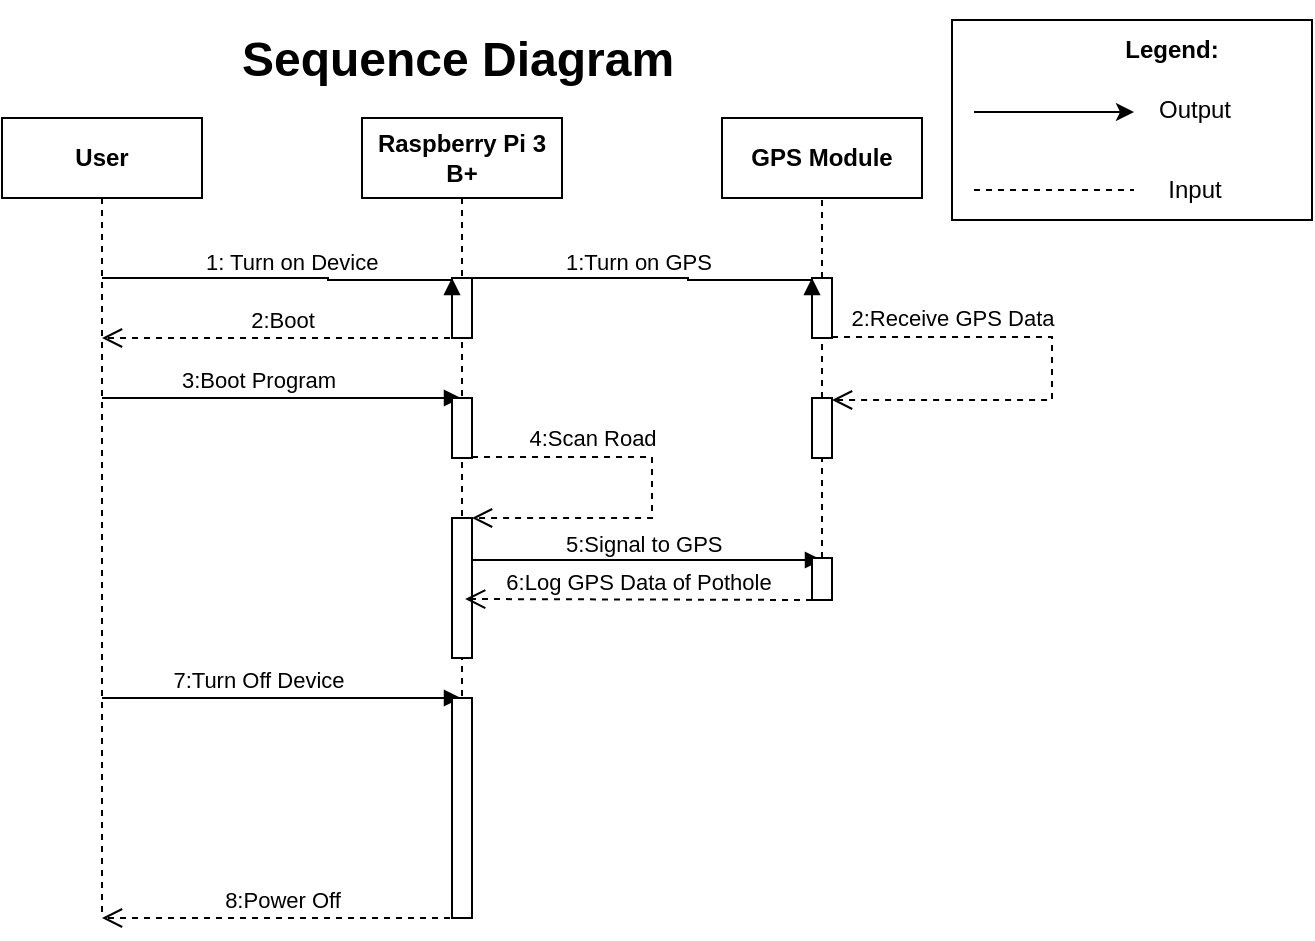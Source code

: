 <mxfile version="22.1.9" type="google">
  <diagram name="Page-1" id="2YBvvXClWsGukQMizWep">
    <mxGraphModel grid="0" page="1" gridSize="10" guides="1" tooltips="1" connect="1" arrows="1" fold="1" pageScale="1" pageWidth="850" pageHeight="1100" math="0" shadow="0">
      <root>
        <mxCell id="0" />
        <mxCell id="1" parent="0" />
        <mxCell id="aM9ryv3xv72pqoxQDRHE-1" value="&lt;b&gt;User&lt;/b&gt;" style="shape=umlLifeline;perimeter=lifelinePerimeter;whiteSpace=wrap;html=1;container=0;dropTarget=0;collapsible=0;recursiveResize=0;outlineConnect=0;portConstraint=eastwest;newEdgeStyle={&quot;edgeStyle&quot;:&quot;elbowEdgeStyle&quot;,&quot;elbow&quot;:&quot;vertical&quot;,&quot;curved&quot;:0,&quot;rounded&quot;:0};" vertex="1" parent="1">
          <mxGeometry x="195" y="349" width="100" height="400" as="geometry" />
        </mxCell>
        <mxCell id="aM9ryv3xv72pqoxQDRHE-5" value="Raspberry Pi 3 B+" style="shape=umlLifeline;perimeter=lifelinePerimeter;whiteSpace=wrap;html=1;container=0;dropTarget=0;collapsible=0;recursiveResize=0;outlineConnect=0;portConstraint=eastwest;newEdgeStyle={&quot;edgeStyle&quot;:&quot;elbowEdgeStyle&quot;,&quot;elbow&quot;:&quot;vertical&quot;,&quot;curved&quot;:0,&quot;rounded&quot;:0};fontStyle=1" vertex="1" parent="1">
          <mxGeometry x="375" y="349" width="100" height="400" as="geometry" />
        </mxCell>
        <mxCell id="aM9ryv3xv72pqoxQDRHE-9" value="3:Boot Program" style="html=1;verticalAlign=bottom;endArrow=block;edgeStyle=elbowEdgeStyle;elbow=vertical;curved=0;rounded=0;startArrow=none;" edge="1" parent="1" source="ikDXCQzh1jN6E5IzMO-d-29" target="aM9ryv3xv72pqoxQDRHE-5">
          <mxGeometry relative="1" as="geometry">
            <mxPoint x="245" y="489" as="sourcePoint" />
            <Array as="points">
              <mxPoint x="320" y="489" />
            </Array>
            <mxPoint x="410" y="489" as="targetPoint" />
          </mxGeometry>
        </mxCell>
        <mxCell id="aM9ryv3xv72pqoxQDRHE-10" value="2:Boot" style="html=1;verticalAlign=bottom;endArrow=open;dashed=1;endSize=8;edgeStyle=elbowEdgeStyle;elbow=vertical;curved=0;rounded=0;" edge="1" parent="1">
          <mxGeometry relative="1" as="geometry">
            <mxPoint x="245" y="459" as="targetPoint" />
            <Array as="points">
              <mxPoint x="340" y="459" />
            </Array>
            <mxPoint x="425" y="459" as="sourcePoint" />
          </mxGeometry>
        </mxCell>
        <mxCell id="ikDXCQzh1jN6E5IzMO-d-1" value="GPS Module" style="rounded=0;whiteSpace=wrap;html=1;fontStyle=1" vertex="1" parent="1">
          <mxGeometry x="555" y="349" width="100" height="40" as="geometry" />
        </mxCell>
        <mxCell id="ikDXCQzh1jN6E5IzMO-d-2" value="" style="endArrow=none;dashed=1;html=1;rounded=0;entryX=0.5;entryY=1;entryDx=0;entryDy=0;" edge="1" parent="1" source="gpF_qei_ut7LWiLBiPSx-15" target="ikDXCQzh1jN6E5IzMO-d-1">
          <mxGeometry width="50" height="50" relative="1" as="geometry">
            <mxPoint x="605" y="749" as="sourcePoint" />
            <mxPoint x="605" y="589" as="targetPoint" />
          </mxGeometry>
        </mxCell>
        <mxCell id="ikDXCQzh1jN6E5IzMO-d-9" value="8:Power Off" style="html=1;verticalAlign=bottom;endArrow=open;dashed=1;endSize=8;edgeStyle=elbowEdgeStyle;elbow=vertical;curved=0;rounded=0;" edge="1" parent="1">
          <mxGeometry relative="1" as="geometry">
            <mxPoint x="245" y="749" as="targetPoint" />
            <Array as="points">
              <mxPoint x="350" y="749" />
            </Array>
            <mxPoint x="425" y="749" as="sourcePoint" />
          </mxGeometry>
        </mxCell>
        <mxCell id="ikDXCQzh1jN6E5IzMO-d-17" value="7:Turn Off Device" style="html=1;verticalAlign=bottom;endArrow=block;edgeStyle=elbowEdgeStyle;elbow=vertical;curved=0;rounded=0;startArrow=none;" edge="1" parent="1" source="ikDXCQzh1jN6E5IzMO-d-34" target="aM9ryv3xv72pqoxQDRHE-5">
          <mxGeometry relative="1" as="geometry">
            <mxPoint x="245" y="639" as="sourcePoint" />
            <Array as="points">
              <mxPoint x="320" y="639" />
            </Array>
            <mxPoint x="410" y="639" as="targetPoint" />
          </mxGeometry>
        </mxCell>
        <mxCell id="ikDXCQzh1jN6E5IzMO-d-22" value="" style="rounded=0;whiteSpace=wrap;html=1;direction=south;" vertex="1" parent="1">
          <mxGeometry x="420" y="429" width="10" height="30" as="geometry" />
        </mxCell>
        <mxCell id="ikDXCQzh1jN6E5IzMO-d-31" value="" style="html=1;verticalAlign=bottom;endArrow=none;edgeStyle=elbowEdgeStyle;elbow=vertical;curved=0;rounded=0;" edge="1" parent="1" target="ikDXCQzh1jN6E5IzMO-d-29">
          <mxGeometry relative="1" as="geometry">
            <mxPoint x="245" y="489" as="sourcePoint" />
            <Array as="points" />
            <mxPoint x="425" y="489" as="targetPoint" />
          </mxGeometry>
        </mxCell>
        <mxCell id="ikDXCQzh1jN6E5IzMO-d-29" value="" style="rounded=0;whiteSpace=wrap;html=1;direction=south;" vertex="1" parent="1">
          <mxGeometry x="420" y="489" width="10" height="30" as="geometry" />
        </mxCell>
        <mxCell id="ikDXCQzh1jN6E5IzMO-d-28" value="" style="rounded=0;whiteSpace=wrap;html=1;direction=south;" vertex="1" parent="1">
          <mxGeometry x="420" y="549" width="10" height="70" as="geometry" />
        </mxCell>
        <mxCell id="ikDXCQzh1jN6E5IzMO-d-35" value="" style="html=1;verticalAlign=bottom;endArrow=none;edgeStyle=elbowEdgeStyle;elbow=vertical;curved=0;rounded=0;" edge="1" parent="1" target="ikDXCQzh1jN6E5IzMO-d-34">
          <mxGeometry relative="1" as="geometry">
            <mxPoint x="245" y="639" as="sourcePoint" />
            <Array as="points" />
            <mxPoint x="425" y="639" as="targetPoint" />
          </mxGeometry>
        </mxCell>
        <mxCell id="ikDXCQzh1jN6E5IzMO-d-34" value="" style="rounded=0;whiteSpace=wrap;html=1;direction=south;" vertex="1" parent="1">
          <mxGeometry x="420" y="639" width="10" height="110" as="geometry" />
        </mxCell>
        <mxCell id="ikDXCQzh1jN6E5IzMO-d-44" value="" style="rounded=0;whiteSpace=wrap;html=1;" vertex="1" parent="1">
          <mxGeometry x="670" y="300" width="180" height="100" as="geometry" />
        </mxCell>
        <mxCell id="ikDXCQzh1jN6E5IzMO-d-36" value="&lt;h1&gt;Sequence Diagram&lt;/h1&gt;" style="text;html=1;strokeColor=none;fillColor=none;spacing=5;spacingTop=-20;whiteSpace=wrap;overflow=hidden;rounded=0;" vertex="1" parent="1">
          <mxGeometry x="310" y="300" width="230" height="41" as="geometry" />
        </mxCell>
        <mxCell id="ikDXCQzh1jN6E5IzMO-d-37" value="Legend:" style="text;html=1;strokeColor=none;fillColor=none;align=center;verticalAlign=middle;whiteSpace=wrap;rounded=0;fontStyle=1" vertex="1" parent="1">
          <mxGeometry x="750" y="300" width="60" height="30" as="geometry" />
        </mxCell>
        <mxCell id="ikDXCQzh1jN6E5IzMO-d-38" value="" style="endArrow=classic;html=1;rounded=0;" edge="1" parent="1">
          <mxGeometry width="50" height="50" relative="1" as="geometry">
            <mxPoint x="681" y="346" as="sourcePoint" />
            <mxPoint x="761" y="346" as="targetPoint" />
          </mxGeometry>
        </mxCell>
        <mxCell id="ikDXCQzh1jN6E5IzMO-d-40" value="" style="endArrow=none;dashed=1;html=1;rounded=0;" edge="1" parent="1">
          <mxGeometry width="50" height="50" relative="1" as="geometry">
            <mxPoint x="681" y="385" as="sourcePoint" />
            <mxPoint x="761" y="385" as="targetPoint" />
            <Array as="points" />
          </mxGeometry>
        </mxCell>
        <mxCell id="ikDXCQzh1jN6E5IzMO-d-42" value="Output" style="text;html=1;align=center;verticalAlign=middle;resizable=0;points=[];autosize=1;strokeColor=none;fillColor=none;" vertex="1" parent="1">
          <mxGeometry x="761" y="330" width="60" height="30" as="geometry" />
        </mxCell>
        <mxCell id="ikDXCQzh1jN6E5IzMO-d-43" value="Input" style="text;html=1;align=center;verticalAlign=middle;resizable=0;points=[];autosize=1;strokeColor=none;fillColor=none;" vertex="1" parent="1">
          <mxGeometry x="766" y="370" width="50" height="30" as="geometry" />
        </mxCell>
        <mxCell id="gpF_qei_ut7LWiLBiPSx-16" value="" style="endArrow=none;dashed=1;html=1;rounded=0;entryX=1;entryY=0.5;entryDx=0;entryDy=0;" edge="1" parent="1" source="gpF_qei_ut7LWiLBiPSx-24" target="gpF_qei_ut7LWiLBiPSx-15">
          <mxGeometry width="50" height="50" relative="1" as="geometry">
            <mxPoint x="605" y="749" as="sourcePoint" />
            <mxPoint x="605" y="389" as="targetPoint" />
          </mxGeometry>
        </mxCell>
        <mxCell id="gpF_qei_ut7LWiLBiPSx-15" value="" style="rounded=0;whiteSpace=wrap;html=1;direction=south;" vertex="1" parent="1">
          <mxGeometry x="600" y="429" width="10" height="30" as="geometry" />
        </mxCell>
        <mxCell id="gpF_qei_ut7LWiLBiPSx-25" value="" style="endArrow=none;dashed=1;html=1;rounded=0;entryX=1;entryY=0.5;entryDx=0;entryDy=0;" edge="1" parent="1" source="gpF_qei_ut7LWiLBiPSx-50" target="gpF_qei_ut7LWiLBiPSx-24">
          <mxGeometry width="50" height="50" relative="1" as="geometry">
            <mxPoint x="605" y="749" as="sourcePoint" />
            <mxPoint x="605" y="459" as="targetPoint" />
          </mxGeometry>
        </mxCell>
        <mxCell id="gpF_qei_ut7LWiLBiPSx-24" value="" style="rounded=0;whiteSpace=wrap;html=1;direction=south;" vertex="1" parent="1">
          <mxGeometry x="600" y="489" width="10" height="30" as="geometry" />
        </mxCell>
        <mxCell id="gpF_qei_ut7LWiLBiPSx-26" value="2:Receive GPS Data" style="html=1;verticalAlign=bottom;endArrow=open;dashed=1;endSize=8;edgeStyle=elbowEdgeStyle;rounded=0;" edge="1" parent="1">
          <mxGeometry x="-0.523" relative="1" as="geometry">
            <mxPoint x="610" y="490" as="targetPoint" />
            <Array as="points">
              <mxPoint x="720" y="470" />
            </Array>
            <mxPoint x="610" y="458.46" as="sourcePoint" />
            <mxPoint as="offset" />
          </mxGeometry>
        </mxCell>
        <mxCell id="gpF_qei_ut7LWiLBiPSx-31" value="4:Scan Road" style="html=1;verticalAlign=bottom;endArrow=open;dashed=1;endSize=8;edgeStyle=elbowEdgeStyle;rounded=0;entryX=0;entryY=0;entryDx=0;entryDy=0;" edge="1" parent="1" target="ikDXCQzh1jN6E5IzMO-d-28">
          <mxGeometry x="-0.43" relative="1" as="geometry">
            <mxPoint x="610" y="518.46" as="targetPoint" />
            <Array as="points">
              <mxPoint x="520" y="530" />
            </Array>
            <mxPoint x="430" y="518.46" as="sourcePoint" />
            <mxPoint as="offset" />
          </mxGeometry>
        </mxCell>
        <mxCell id="gpF_qei_ut7LWiLBiPSx-40" value="" style="endArrow=block;endFill=1;html=1;edgeStyle=orthogonalEdgeStyle;align=left;verticalAlign=top;rounded=0;entryX=0;entryY=1;entryDx=0;entryDy=0;" edge="1" parent="1" source="aM9ryv3xv72pqoxQDRHE-1" target="ikDXCQzh1jN6E5IzMO-d-22">
          <mxGeometry x="-1" y="65" relative="1" as="geometry">
            <mxPoint x="250" y="428.46" as="sourcePoint" />
            <mxPoint x="410" y="428.46" as="targetPoint" />
            <Array as="points">
              <mxPoint x="358" y="429" />
              <mxPoint x="420" y="430" />
            </Array>
            <mxPoint x="-65" y="65" as="offset" />
          </mxGeometry>
        </mxCell>
        <mxCell id="gpF_qei_ut7LWiLBiPSx-41" value="1: Turn on Device" style="edgeLabel;resizable=0;html=1;align=left;verticalAlign=bottom;" connectable="0" vertex="1" parent="gpF_qei_ut7LWiLBiPSx-40">
          <mxGeometry x="-1" relative="1" as="geometry">
            <mxPoint x="50" as="offset" />
          </mxGeometry>
        </mxCell>
        <mxCell id="gpF_qei_ut7LWiLBiPSx-42" value="" style="endArrow=block;endFill=1;html=1;edgeStyle=orthogonalEdgeStyle;align=left;verticalAlign=top;rounded=0;entryX=0;entryY=1;entryDx=0;entryDy=0;" edge="1" parent="1">
          <mxGeometry x="-1" y="65" relative="1" as="geometry">
            <mxPoint x="425" y="429" as="sourcePoint" />
            <mxPoint x="600" y="429" as="targetPoint" />
            <Array as="points">
              <mxPoint x="538" y="429" />
              <mxPoint x="600" y="430" />
            </Array>
            <mxPoint x="-65" y="65" as="offset" />
          </mxGeometry>
        </mxCell>
        <mxCell id="gpF_qei_ut7LWiLBiPSx-43" value="1:Turn on GPS" style="edgeLabel;resizable=0;html=1;align=left;verticalAlign=bottom;" connectable="0" vertex="1" parent="gpF_qei_ut7LWiLBiPSx-42">
          <mxGeometry x="-1" relative="1" as="geometry">
            <mxPoint x="50" as="offset" />
          </mxGeometry>
        </mxCell>
        <mxCell id="gpF_qei_ut7LWiLBiPSx-47" value="" style="endArrow=block;endFill=1;html=1;edgeStyle=elbowEdgeStyle;align=left;verticalAlign=top;rounded=0;entryX=0;entryY=1;entryDx=0;entryDy=0;" edge="1" parent="1">
          <mxGeometry x="-1" y="65" relative="1" as="geometry">
            <mxPoint x="430" y="570" as="sourcePoint" />
            <mxPoint x="605" y="570" as="targetPoint" />
            <mxPoint x="-65" y="65" as="offset" />
          </mxGeometry>
        </mxCell>
        <mxCell id="gpF_qei_ut7LWiLBiPSx-48" value="5:Signal to GPS" style="edgeLabel;resizable=0;html=1;align=left;verticalAlign=bottom;" connectable="0" vertex="1" parent="gpF_qei_ut7LWiLBiPSx-47">
          <mxGeometry x="-1" relative="1" as="geometry">
            <mxPoint x="45" as="offset" />
          </mxGeometry>
        </mxCell>
        <mxCell id="gpF_qei_ut7LWiLBiPSx-49" value="6:Log GPS Data of Pothole" style="html=1;verticalAlign=bottom;endArrow=open;dashed=1;endSize=8;edgeStyle=elbowEdgeStyle;rounded=0;entryX=0.568;entryY=-0.157;entryDx=0;entryDy=0;entryPerimeter=0;elbow=vertical;" edge="1" parent="1">
          <mxGeometry relative="1" as="geometry">
            <mxPoint x="426.57" y="588.76" as="targetPoint" />
            <mxPoint x="600.0" y="590" as="sourcePoint" />
          </mxGeometry>
        </mxCell>
        <mxCell id="gpF_qei_ut7LWiLBiPSx-50" value="" style="rounded=0;whiteSpace=wrap;html=1;direction=south;" vertex="1" parent="1">
          <mxGeometry x="600" y="569" width="10" height="21" as="geometry" />
        </mxCell>
      </root>
    </mxGraphModel>
  </diagram>
</mxfile>
